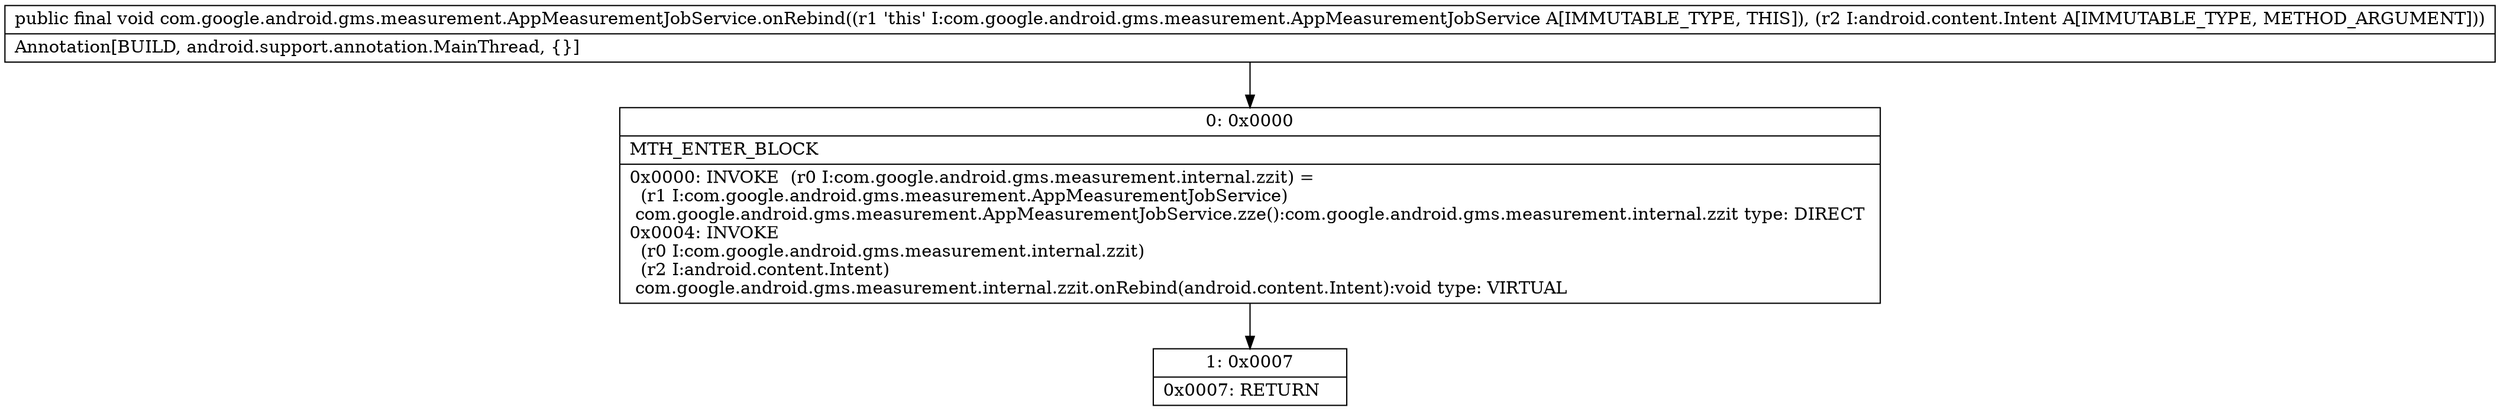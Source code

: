 digraph "CFG forcom.google.android.gms.measurement.AppMeasurementJobService.onRebind(Landroid\/content\/Intent;)V" {
Node_0 [shape=record,label="{0\:\ 0x0000|MTH_ENTER_BLOCK\l|0x0000: INVOKE  (r0 I:com.google.android.gms.measurement.internal.zzit) = \l  (r1 I:com.google.android.gms.measurement.AppMeasurementJobService)\l com.google.android.gms.measurement.AppMeasurementJobService.zze():com.google.android.gms.measurement.internal.zzit type: DIRECT \l0x0004: INVOKE  \l  (r0 I:com.google.android.gms.measurement.internal.zzit)\l  (r2 I:android.content.Intent)\l com.google.android.gms.measurement.internal.zzit.onRebind(android.content.Intent):void type: VIRTUAL \l}"];
Node_1 [shape=record,label="{1\:\ 0x0007|0x0007: RETURN   \l}"];
MethodNode[shape=record,label="{public final void com.google.android.gms.measurement.AppMeasurementJobService.onRebind((r1 'this' I:com.google.android.gms.measurement.AppMeasurementJobService A[IMMUTABLE_TYPE, THIS]), (r2 I:android.content.Intent A[IMMUTABLE_TYPE, METHOD_ARGUMENT]))  | Annotation[BUILD, android.support.annotation.MainThread, \{\}]\l}"];
MethodNode -> Node_0;
Node_0 -> Node_1;
}

